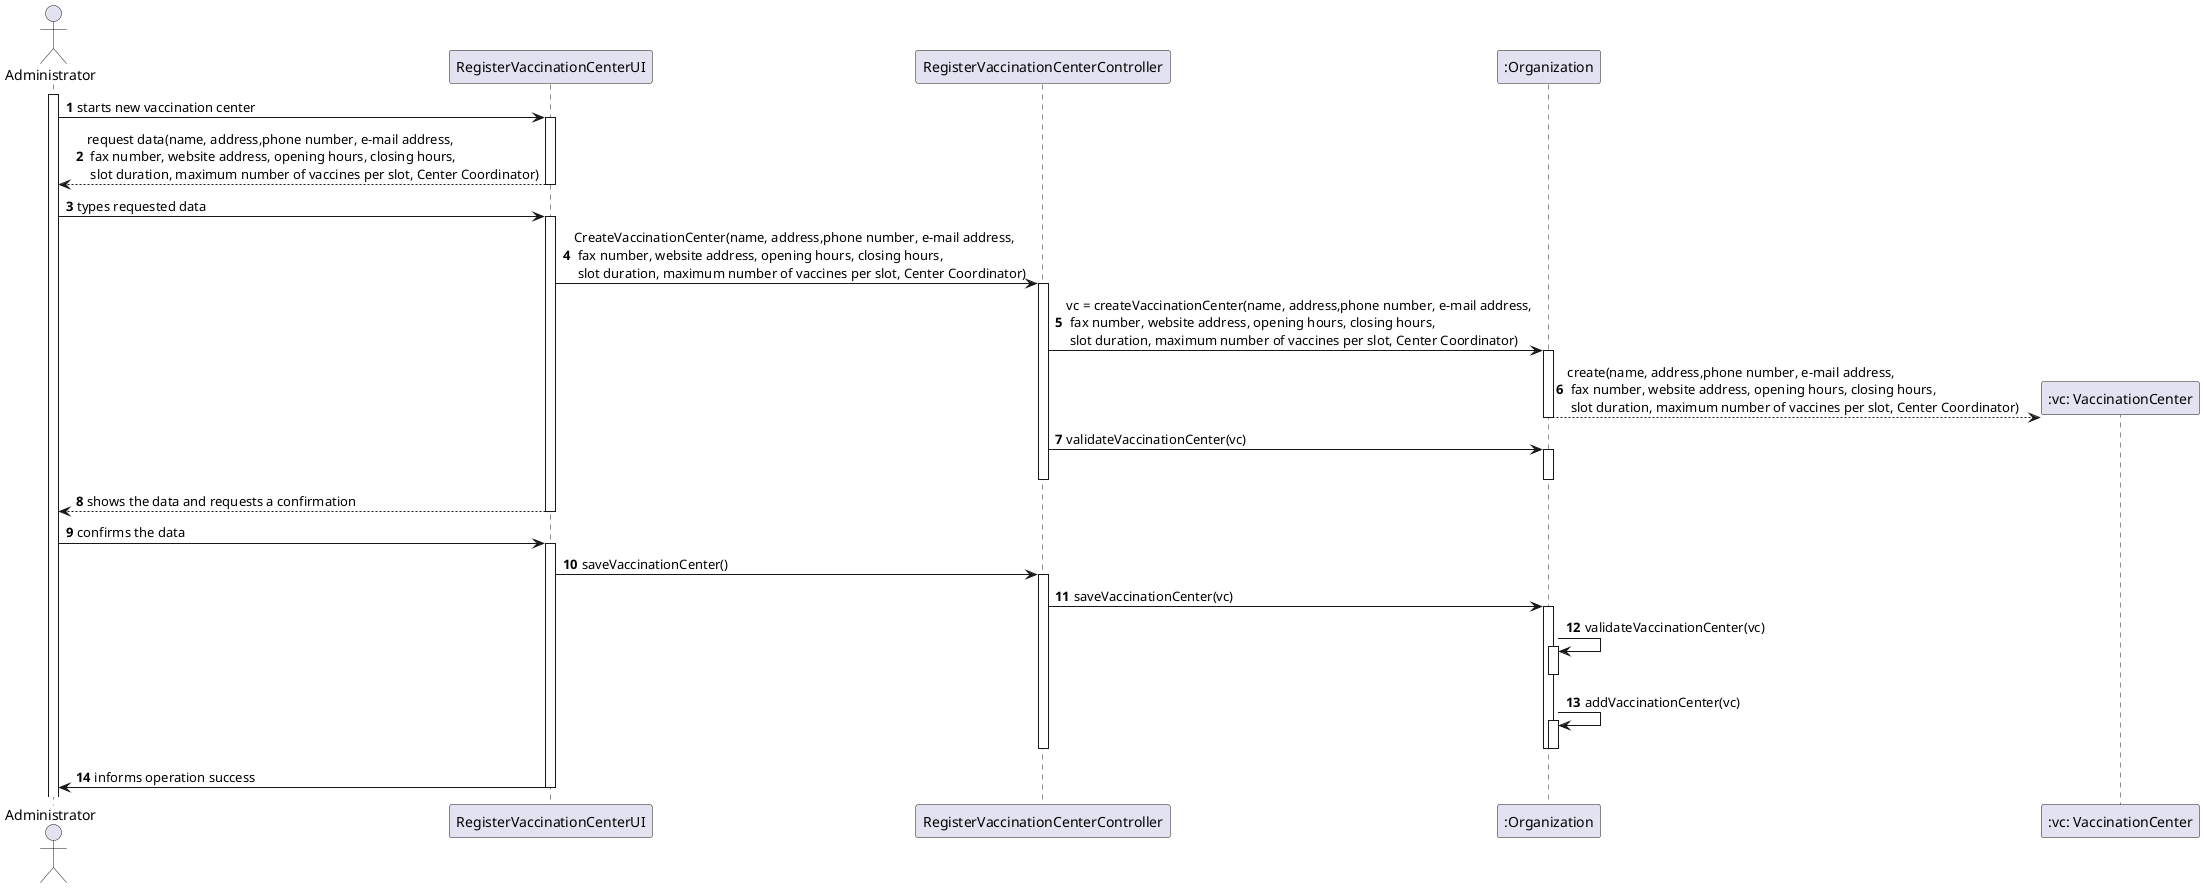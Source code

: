 @startuml
'https://plantuml.com/sequence-diagram

@startuml
autonumber

actor Administrator
activate Administrator
Administrator -> RegisterVaccinationCenterUI: starts new vaccination center
activate RegisterVaccinationCenterUI
RegisterVaccinationCenterUI --> Administrator: request data(name, address,phone number, e-mail address,\n fax number, website address, opening hours, closing hours,\n slot duration, maximum number of vaccines per slot, Center Coordinator)
deactivate RegisterVaccinationCenterUI
Administrator -> RegisterVaccinationCenterUI: types requested data
activate RegisterVaccinationCenterUI
RegisterVaccinationCenterUI -> RegisterVaccinationCenterController: CreateVaccinationCenter(name, address,phone number, e-mail address,\n fax number, website address, opening hours, closing hours,\n slot duration, maximum number of vaccines per slot, Center Coordinator)
activate RegisterVaccinationCenterController
RegisterVaccinationCenterController -> ":Organization": vc = createVaccinationCenter(name, address,phone number, e-mail address,\n fax number, website address, opening hours, closing hours,\n slot duration, maximum number of vaccines per slot, Center Coordinator)
activate ":Organization"
":Organization" --> ":vc: VaccinationCenter"**: create(name, address,phone number, e-mail address,\n fax number, website address, opening hours, closing hours,\n slot duration, maximum number of vaccines per slot, Center Coordinator)
deactivate ":Organization"
RegisterVaccinationCenterController -> ":Organization" : validateVaccinationCenter(vc)
activate ":Organization"
deactivate ":Organization"
deactivate RegisterVaccinationCenterController
RegisterVaccinationCenterUI --> Administrator: shows the data and requests a confirmation
deactivate RegisterVaccinationCenterUI
Administrator -> RegisterVaccinationCenterUI: confirms the data
activate RegisterVaccinationCenterUI
RegisterVaccinationCenterUI -> RegisterVaccinationCenterController: saveVaccinationCenter()
activate RegisterVaccinationCenterController
RegisterVaccinationCenterController -> ":Organization": saveVaccinationCenter(vc)
activate ":Organization"
":Organization" -> ":Organization": validateVaccinationCenter(vc)
activate ":Organization"
deactivate ":Organization"
":Organization" -> ":Organization": addVaccinationCenter(vc)
activate ":Organization"
deactivate ":Organization"
deactivate ":Organization"
deactivate RegisterVaccinationCenterController
RegisterVaccinationCenterUI -> Administrator: informs operation success
deactivate RegisterVaccinationCenterUI


@enduml


@enduml
